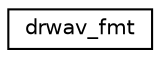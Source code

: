 digraph "Graphical Class Hierarchy"
{
 // LATEX_PDF_SIZE
  edge [fontname="Helvetica",fontsize="10",labelfontname="Helvetica",labelfontsize="10"];
  node [fontname="Helvetica",fontsize="10",shape=record];
  rankdir="LR";
  Node0 [label="drwav_fmt",height=0.2,width=0.4,color="black", fillcolor="white", style="filled",URL="$structdrwav__fmt.html",tooltip=" "];
}
